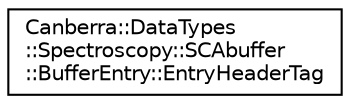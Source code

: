 digraph "Graphical Class Hierarchy"
{
  edge [fontname="Helvetica",fontsize="10",labelfontname="Helvetica",labelfontsize="10"];
  node [fontname="Helvetica",fontsize="10",shape=record];
  rankdir="LR";
  Node0 [label="Canberra::DataTypes\l::Spectroscopy::SCAbuffer\l::BufferEntry::EntryHeaderTag",height=0.2,width=0.4,color="black", fillcolor="white", style="filled",URL="$d4/d5f/class_canberra_1_1_data_types_1_1_spectroscopy_1_1_s_c_abuffer_1_1_buffer_entry.html#de/d72/struct_canberra_1_1_data_types_1_1_spectroscopy_1_1_s_c_abuffer_1_1_buffer_entry_1_1_entry_header_tag"];
}
